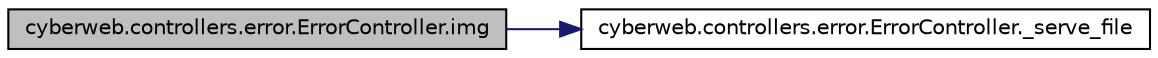 digraph G
{
  edge [fontname="Helvetica",fontsize="10",labelfontname="Helvetica",labelfontsize="10"];
  node [fontname="Helvetica",fontsize="10",shape=record];
  rankdir="LR";
  Node1 [label="cyberweb.controllers.error.ErrorController.img",height=0.2,width=0.4,color="black", fillcolor="grey75", style="filled" fontcolor="black"];
  Node1 -> Node2 [color="midnightblue",fontsize="10",style="solid",fontname="Helvetica"];
  Node2 [label="cyberweb.controllers.error.ErrorController._serve_file",height=0.2,width=0.4,color="black", fillcolor="white", style="filled",URL="$classcyberweb_1_1controllers_1_1error_1_1_error_controller.html#ab9f9ac94723a169dea11e8327970b245"];
}
